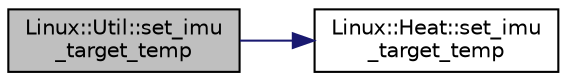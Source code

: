 digraph "Linux::Util::set_imu_target_temp"
{
 // INTERACTIVE_SVG=YES
  edge [fontname="Helvetica",fontsize="10",labelfontname="Helvetica",labelfontsize="10"];
  node [fontname="Helvetica",fontsize="10",shape=record];
  rankdir="LR";
  Node1 [label="Linux::Util::set_imu\l_target_temp",height=0.2,width=0.4,color="black", fillcolor="grey75", style="filled", fontcolor="black"];
  Node1 -> Node2 [color="midnightblue",fontsize="10",style="solid",fontname="Helvetica"];
  Node2 [label="Linux::Heat::set_imu\l_target_temp",height=0.2,width=0.4,color="black", fillcolor="white", style="filled",URL="$classLinux_1_1Heat.html#a04fe369fc36188be72a8907ea211c61b"];
}
